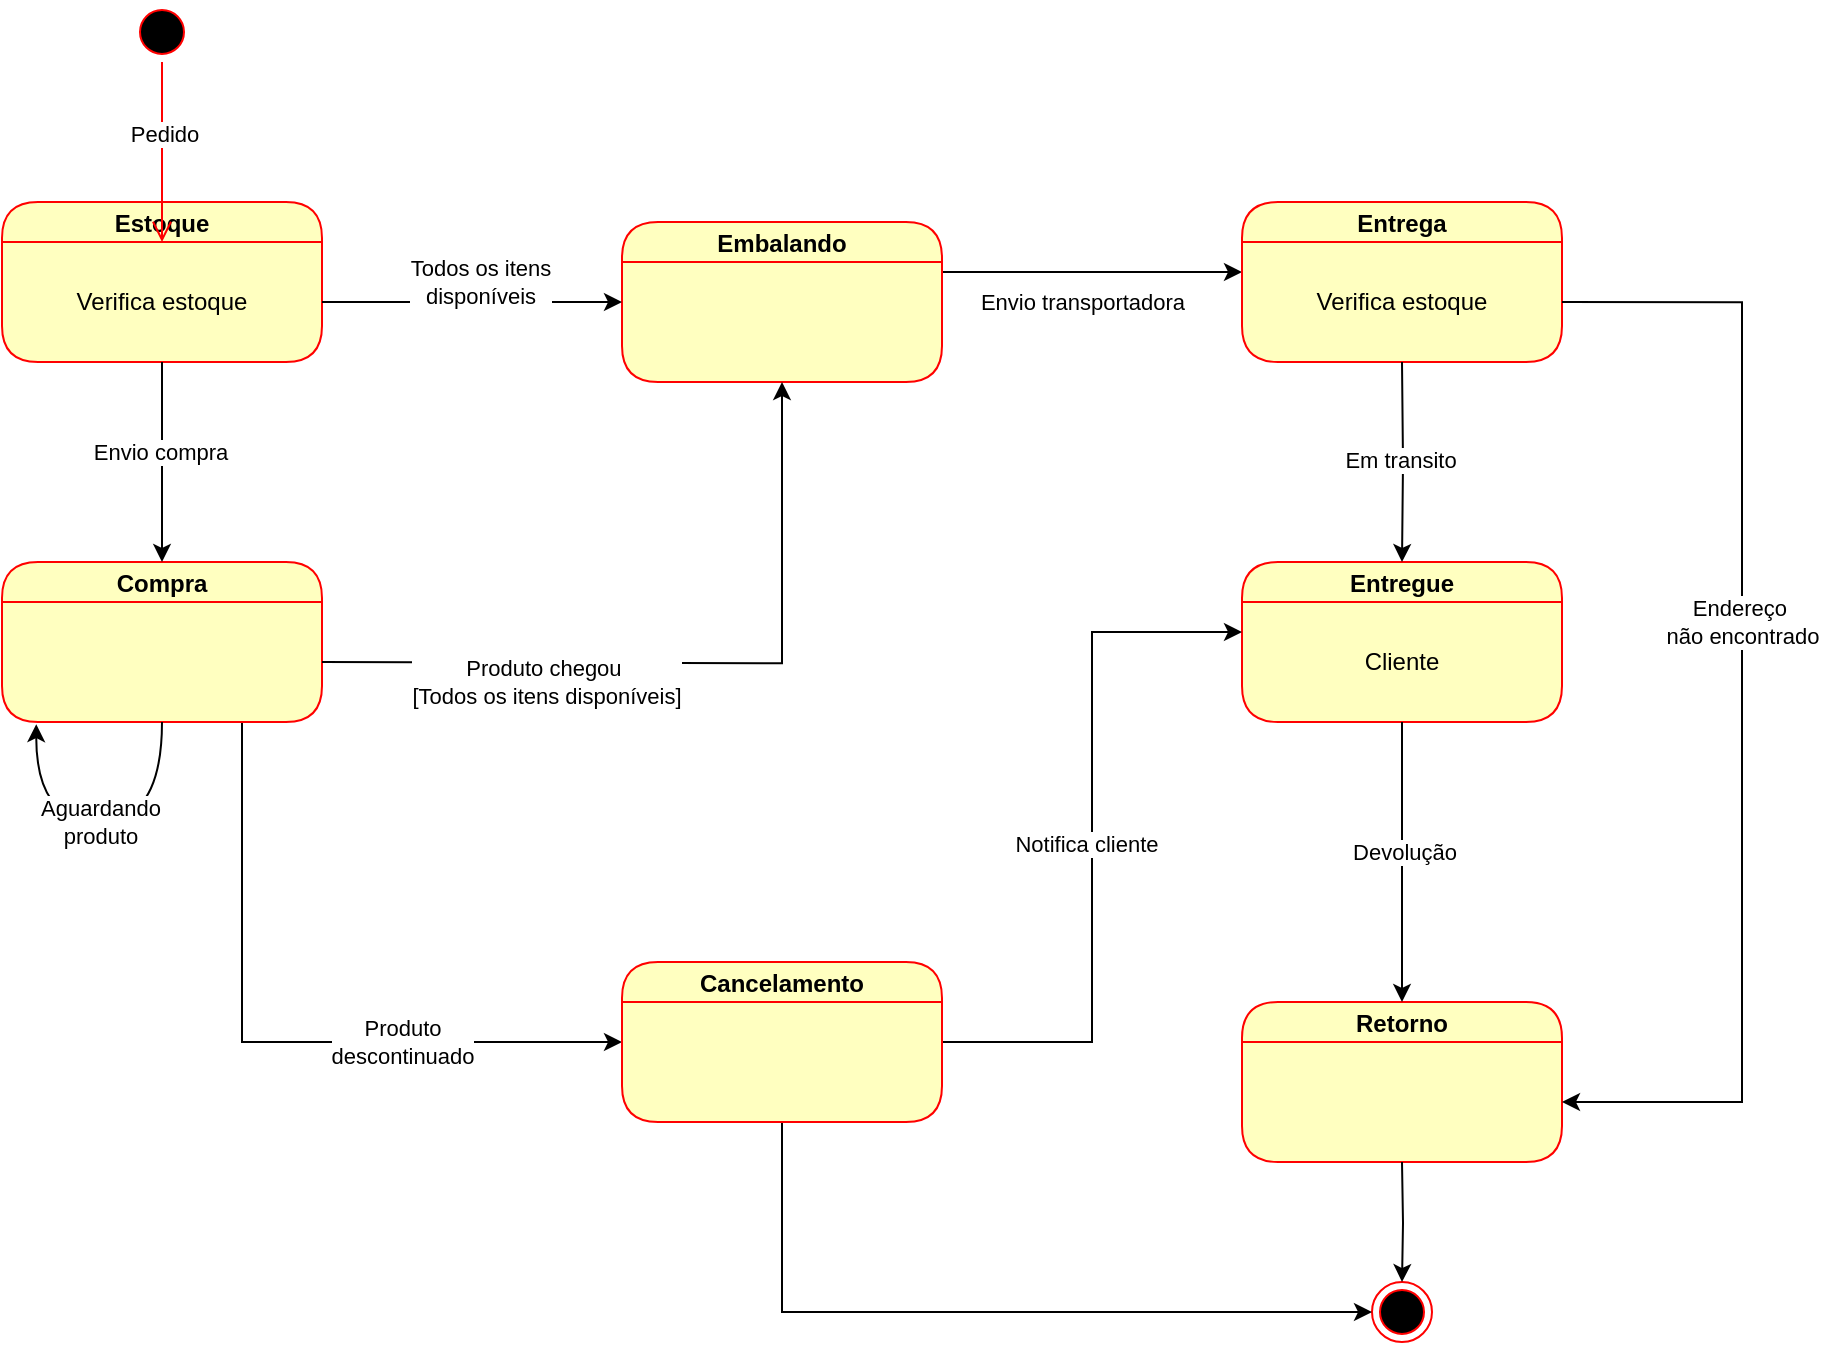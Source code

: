 <mxfile version="24.3.1" type="device" pages="2">
  <diagram name="diagrama de estados" id="BDiWVLQHdqGHwyEI2gKn">
    <mxGraphModel dx="2213" dy="751" grid="1" gridSize="10" guides="1" tooltips="1" connect="1" arrows="1" fold="1" page="1" pageScale="1" pageWidth="827" pageHeight="1169" math="0" shadow="0">
      <root>
        <mxCell id="0" />
        <mxCell id="1" parent="0" />
        <mxCell id="5ROhOXrqGgDLI-cNDyaA-4" value="Estoque" style="swimlane;fontStyle=1;align=center;verticalAlign=middle;childLayout=stackLayout;horizontal=1;startSize=20;horizontalStack=0;resizeParent=0;resizeLast=1;container=0;fontColor=#000000;collapsible=0;rounded=1;arcSize=30;strokeColor=#ff0000;fillColor=#ffffc0;swimlaneFillColor=#ffffc0;dropTarget=0;" parent="1" vertex="1">
          <mxGeometry x="-800" y="310" width="160" height="80" as="geometry" />
        </mxCell>
        <mxCell id="5ROhOXrqGgDLI-cNDyaA-5" value="Verifica estoque" style="text;html=1;strokeColor=none;fillColor=none;align=center;verticalAlign=middle;spacingLeft=4;spacingRight=4;whiteSpace=wrap;overflow=hidden;rotatable=0;fontColor=#000000;" parent="5ROhOXrqGgDLI-cNDyaA-4" vertex="1">
          <mxGeometry y="20" width="160" height="60" as="geometry" />
        </mxCell>
        <mxCell id="5ROhOXrqGgDLI-cNDyaA-6" value="" style="ellipse;html=1;shape=startState;fillColor=#000000;strokeColor=#ff0000;" parent="1" vertex="1">
          <mxGeometry x="-735" y="210" width="30" height="30" as="geometry" />
        </mxCell>
        <mxCell id="5ROhOXrqGgDLI-cNDyaA-7" value="Pedido" style="edgeStyle=orthogonalEdgeStyle;html=1;verticalAlign=bottom;endArrow=open;endSize=8;strokeColor=#ff0000;rounded=0;" parent="1" source="5ROhOXrqGgDLI-cNDyaA-6" edge="1">
          <mxGeometry relative="1" as="geometry">
            <mxPoint x="-720" y="330" as="targetPoint" />
          </mxGeometry>
        </mxCell>
        <mxCell id="5ROhOXrqGgDLI-cNDyaA-48" style="edgeStyle=orthogonalEdgeStyle;rounded=0;orthogonalLoop=1;jettySize=auto;html=1;entryX=0;entryY=0.5;entryDx=0;entryDy=0;exitX=0.75;exitY=1;exitDx=0;exitDy=0;" parent="1" source="5ROhOXrqGgDLI-cNDyaA-10" target="5ROhOXrqGgDLI-cNDyaA-46" edge="1">
          <mxGeometry relative="1" as="geometry" />
        </mxCell>
        <mxCell id="5ROhOXrqGgDLI-cNDyaA-49" value="Produto&lt;div&gt;descontinuado&lt;/div&gt;" style="edgeLabel;html=1;align=center;verticalAlign=middle;resizable=0;points=[];" parent="5ROhOXrqGgDLI-cNDyaA-48" vertex="1" connectable="0">
          <mxGeometry x="0.229" y="-2" relative="1" as="geometry">
            <mxPoint x="25" y="-2" as="offset" />
          </mxGeometry>
        </mxCell>
        <mxCell id="5ROhOXrqGgDLI-cNDyaA-10" value="Compra" style="swimlane;fontStyle=1;align=center;verticalAlign=middle;childLayout=stackLayout;horizontal=1;startSize=20;horizontalStack=0;resizeParent=0;resizeLast=1;container=0;fontColor=#000000;collapsible=0;rounded=1;arcSize=30;strokeColor=#ff0000;fillColor=#ffffc0;swimlaneFillColor=#ffffc0;dropTarget=0;" parent="1" vertex="1">
          <mxGeometry x="-800" y="490" width="160" height="80" as="geometry" />
        </mxCell>
        <mxCell id="5ROhOXrqGgDLI-cNDyaA-22" value="Aguardando&lt;div&gt;produto&lt;/div&gt;" style="edgeStyle=orthogonalEdgeStyle;rounded=0;orthogonalLoop=1;jettySize=auto;html=1;entryX=0.107;entryY=1.018;entryDx=0;entryDy=0;entryPerimeter=0;curved=1;exitX=0.5;exitY=1;exitDx=0;exitDy=0;" parent="5ROhOXrqGgDLI-cNDyaA-10" edge="1">
          <mxGeometry relative="1" as="geometry">
            <mxPoint x="80.0" y="80" as="sourcePoint" />
            <mxPoint x="17.12" y="81.08" as="targetPoint" />
            <Array as="points">
              <mxPoint x="80" y="130" />
              <mxPoint x="17" y="130" />
            </Array>
          </mxGeometry>
        </mxCell>
        <mxCell id="5ROhOXrqGgDLI-cNDyaA-12" style="edgeStyle=orthogonalEdgeStyle;rounded=0;orthogonalLoop=1;jettySize=auto;html=1;entryX=0.5;entryY=0;entryDx=0;entryDy=0;" parent="1" source="5ROhOXrqGgDLI-cNDyaA-5" target="5ROhOXrqGgDLI-cNDyaA-10" edge="1">
          <mxGeometry relative="1" as="geometry" />
        </mxCell>
        <mxCell id="5ROhOXrqGgDLI-cNDyaA-14" value="Envio compra" style="edgeLabel;html=1;align=center;verticalAlign=middle;resizable=0;points=[];" parent="5ROhOXrqGgDLI-cNDyaA-12" vertex="1" connectable="0">
          <mxGeometry x="-0.096" y="-1" relative="1" as="geometry">
            <mxPoint as="offset" />
          </mxGeometry>
        </mxCell>
        <mxCell id="5ROhOXrqGgDLI-cNDyaA-28" style="edgeStyle=orthogonalEdgeStyle;rounded=0;orthogonalLoop=1;jettySize=auto;html=1;entryX=0;entryY=0.25;entryDx=0;entryDy=0;" parent="1" edge="1">
          <mxGeometry relative="1" as="geometry">
            <mxPoint x="-350" y="345" as="sourcePoint" />
            <mxPoint x="-180" y="345" as="targetPoint" />
          </mxGeometry>
        </mxCell>
        <mxCell id="5ROhOXrqGgDLI-cNDyaA-29" value="Envio transportadora" style="edgeLabel;html=1;align=center;verticalAlign=middle;resizable=0;points=[];" parent="5ROhOXrqGgDLI-cNDyaA-28" vertex="1" connectable="0">
          <mxGeometry x="-0.075" y="4" relative="1" as="geometry">
            <mxPoint x="11" y="19" as="offset" />
          </mxGeometry>
        </mxCell>
        <mxCell id="5ROhOXrqGgDLI-cNDyaA-17" value="Embalando" style="swimlane;fontStyle=1;align=center;verticalAlign=middle;childLayout=stackLayout;horizontal=1;startSize=20;horizontalStack=0;resizeParent=0;resizeLast=1;container=0;fontColor=#000000;collapsible=0;rounded=1;arcSize=30;strokeColor=#ff0000;fillColor=#ffffc0;swimlaneFillColor=#ffffc0;dropTarget=0;" parent="1" vertex="1">
          <mxGeometry x="-490" y="320" width="160" height="80" as="geometry" />
        </mxCell>
        <mxCell id="5ROhOXrqGgDLI-cNDyaA-20" value="Produto chegou&amp;nbsp;&lt;div&gt;[Todos os itens disponíveis]&lt;/div&gt;" style="edgeStyle=orthogonalEdgeStyle;rounded=0;orthogonalLoop=1;jettySize=auto;html=1;entryX=0.5;entryY=1;entryDx=0;entryDy=0;" parent="1" target="5ROhOXrqGgDLI-cNDyaA-17" edge="1">
          <mxGeometry x="-0.39" y="-10" relative="1" as="geometry">
            <mxPoint x="-430" y="380" as="targetPoint" />
            <mxPoint x="-640.0" y="540.053" as="sourcePoint" />
            <mxPoint x="-1" as="offset" />
          </mxGeometry>
        </mxCell>
        <mxCell id="5ROhOXrqGgDLI-cNDyaA-19" value="Todos os itens&lt;div&gt;disponíveis&lt;/div&gt;" style="edgeStyle=orthogonalEdgeStyle;rounded=0;orthogonalLoop=1;jettySize=auto;html=1;entryX=0;entryY=0.5;entryDx=0;entryDy=0;" parent="1" source="5ROhOXrqGgDLI-cNDyaA-5" target="5ROhOXrqGgDLI-cNDyaA-17" edge="1">
          <mxGeometry x="0.053" y="10" relative="1" as="geometry">
            <mxPoint x="-450" y="360" as="targetPoint" />
            <mxPoint as="offset" />
          </mxGeometry>
        </mxCell>
        <mxCell id="5ROhOXrqGgDLI-cNDyaA-26" value="Entrega" style="swimlane;fontStyle=1;align=center;verticalAlign=middle;childLayout=stackLayout;horizontal=1;startSize=20;horizontalStack=0;resizeParent=0;resizeLast=1;container=0;fontColor=#000000;collapsible=0;rounded=1;arcSize=30;strokeColor=#ff0000;fillColor=#ffffc0;swimlaneFillColor=#ffffc0;dropTarget=0;" parent="1" vertex="1">
          <mxGeometry x="-180" y="310" width="160" height="80" as="geometry" />
        </mxCell>
        <mxCell id="5ROhOXrqGgDLI-cNDyaA-30" value="Verifica estoque" style="text;html=1;strokeColor=none;fillColor=none;align=center;verticalAlign=middle;spacingLeft=4;spacingRight=4;whiteSpace=wrap;overflow=hidden;rotatable=0;fontColor=#000000;" parent="5ROhOXrqGgDLI-cNDyaA-26" vertex="1">
          <mxGeometry y="20" width="160" height="60" as="geometry" />
        </mxCell>
        <mxCell id="5ROhOXrqGgDLI-cNDyaA-32" value="Entregue" style="swimlane;fontStyle=1;align=center;verticalAlign=middle;childLayout=stackLayout;horizontal=1;startSize=20;horizontalStack=0;resizeParent=0;resizeLast=1;container=0;fontColor=#000000;collapsible=0;rounded=1;arcSize=30;strokeColor=#ff0000;fillColor=#ffffc0;swimlaneFillColor=#ffffc0;dropTarget=0;" parent="1" vertex="1">
          <mxGeometry x="-180" y="490" width="160" height="80" as="geometry" />
        </mxCell>
        <mxCell id="5ROhOXrqGgDLI-cNDyaA-33" value="Cliente" style="text;html=1;strokeColor=none;fillColor=none;align=center;verticalAlign=middle;spacingLeft=4;spacingRight=4;whiteSpace=wrap;overflow=hidden;rotatable=0;fontColor=#000000;" parent="5ROhOXrqGgDLI-cNDyaA-32" vertex="1">
          <mxGeometry y="20" width="160" height="60" as="geometry" />
        </mxCell>
        <mxCell id="5ROhOXrqGgDLI-cNDyaA-34" value="Verifica estoque" style="text;html=1;strokeColor=none;fillColor=none;align=center;verticalAlign=middle;spacingLeft=4;spacingRight=4;whiteSpace=wrap;overflow=hidden;rotatable=0;fontColor=#000000;" parent="5ROhOXrqGgDLI-cNDyaA-32" vertex="1">
          <mxGeometry y="80" width="160" as="geometry" />
        </mxCell>
        <mxCell id="5ROhOXrqGgDLI-cNDyaA-35" value="Retorno" style="swimlane;fontStyle=1;align=center;verticalAlign=middle;childLayout=stackLayout;horizontal=1;startSize=20;horizontalStack=0;resizeParent=0;resizeLast=1;container=0;fontColor=#000000;collapsible=0;rounded=1;arcSize=30;strokeColor=#ff0000;fillColor=#ffffc0;swimlaneFillColor=#ffffc0;dropTarget=0;" parent="1" vertex="1">
          <mxGeometry x="-180" y="710" width="160" height="80" as="geometry" />
        </mxCell>
        <mxCell id="5ROhOXrqGgDLI-cNDyaA-38" style="edgeStyle=orthogonalEdgeStyle;rounded=0;orthogonalLoop=1;jettySize=auto;html=1;entryX=0.5;entryY=0;entryDx=0;entryDy=0;" parent="1" target="5ROhOXrqGgDLI-cNDyaA-32" edge="1">
          <mxGeometry relative="1" as="geometry">
            <mxPoint x="-100" y="390" as="sourcePoint" />
          </mxGeometry>
        </mxCell>
        <mxCell id="5ROhOXrqGgDLI-cNDyaA-39" value="Em transito" style="edgeLabel;html=1;align=center;verticalAlign=middle;resizable=0;points=[];" parent="5ROhOXrqGgDLI-cNDyaA-38" vertex="1" connectable="0">
          <mxGeometry x="-0.024" y="-2" relative="1" as="geometry">
            <mxPoint as="offset" />
          </mxGeometry>
        </mxCell>
        <mxCell id="5ROhOXrqGgDLI-cNDyaA-40" style="edgeStyle=orthogonalEdgeStyle;rounded=0;orthogonalLoop=1;jettySize=auto;html=1;entryX=0.5;entryY=0;entryDx=0;entryDy=0;" parent="1" source="5ROhOXrqGgDLI-cNDyaA-33" target="5ROhOXrqGgDLI-cNDyaA-35" edge="1">
          <mxGeometry relative="1" as="geometry" />
        </mxCell>
        <mxCell id="5ROhOXrqGgDLI-cNDyaA-41" value="Devolução" style="edgeLabel;html=1;align=center;verticalAlign=middle;resizable=0;points=[];" parent="5ROhOXrqGgDLI-cNDyaA-40" vertex="1" connectable="0">
          <mxGeometry x="-0.08" y="1" relative="1" as="geometry">
            <mxPoint as="offset" />
          </mxGeometry>
        </mxCell>
        <mxCell id="5ROhOXrqGgDLI-cNDyaA-42" style="edgeStyle=orthogonalEdgeStyle;rounded=0;orthogonalLoop=1;jettySize=auto;html=1;entryX=1;entryY=0.5;entryDx=0;entryDy=0;" parent="1" edge="1">
          <mxGeometry relative="1" as="geometry">
            <mxPoint x="-20" y="360.053" as="sourcePoint" />
            <mxPoint x="-20" y="760" as="targetPoint" />
            <Array as="points">
              <mxPoint x="70" y="360" />
              <mxPoint x="70" y="760" />
            </Array>
          </mxGeometry>
        </mxCell>
        <mxCell id="5ROhOXrqGgDLI-cNDyaA-43" value="Endereço&amp;nbsp;&lt;div&gt;não encontrado&lt;/div&gt;" style="edgeLabel;html=1;align=center;verticalAlign=middle;resizable=0;points=[];" parent="5ROhOXrqGgDLI-cNDyaA-42" vertex="1" connectable="0">
          <mxGeometry x="-0.14" relative="1" as="geometry">
            <mxPoint as="offset" />
          </mxGeometry>
        </mxCell>
        <mxCell id="5ROhOXrqGgDLI-cNDyaA-44" value="" style="ellipse;html=1;shape=endState;fillColor=#000000;strokeColor=#ff0000;" parent="1" vertex="1">
          <mxGeometry x="-115" y="850" width="30" height="30" as="geometry" />
        </mxCell>
        <mxCell id="5ROhOXrqGgDLI-cNDyaA-45" style="edgeStyle=orthogonalEdgeStyle;rounded=0;orthogonalLoop=1;jettySize=auto;html=1;entryX=0.5;entryY=0;entryDx=0;entryDy=0;" parent="1" target="5ROhOXrqGgDLI-cNDyaA-44" edge="1">
          <mxGeometry relative="1" as="geometry">
            <mxPoint x="-100" y="790.0" as="sourcePoint" />
          </mxGeometry>
        </mxCell>
        <mxCell id="5ROhOXrqGgDLI-cNDyaA-50" style="edgeStyle=orthogonalEdgeStyle;rounded=0;orthogonalLoop=1;jettySize=auto;html=1;entryX=0;entryY=0.25;entryDx=0;entryDy=0;" parent="1" source="5ROhOXrqGgDLI-cNDyaA-46" target="5ROhOXrqGgDLI-cNDyaA-33" edge="1">
          <mxGeometry relative="1" as="geometry" />
        </mxCell>
        <mxCell id="5ROhOXrqGgDLI-cNDyaA-51" value="Notifica cliente" style="edgeLabel;html=1;align=center;verticalAlign=middle;resizable=0;points=[];" parent="5ROhOXrqGgDLI-cNDyaA-50" vertex="1" connectable="0">
          <mxGeometry x="-0.02" y="3" relative="1" as="geometry">
            <mxPoint as="offset" />
          </mxGeometry>
        </mxCell>
        <mxCell id="5ROhOXrqGgDLI-cNDyaA-52" style="edgeStyle=orthogonalEdgeStyle;rounded=0;orthogonalLoop=1;jettySize=auto;html=1;entryX=0;entryY=0.5;entryDx=0;entryDy=0;exitX=0.5;exitY=1;exitDx=0;exitDy=0;" parent="1" source="5ROhOXrqGgDLI-cNDyaA-46" target="5ROhOXrqGgDLI-cNDyaA-44" edge="1">
          <mxGeometry relative="1" as="geometry">
            <Array as="points">
              <mxPoint x="-410" y="865" />
            </Array>
          </mxGeometry>
        </mxCell>
        <mxCell id="5ROhOXrqGgDLI-cNDyaA-46" value="Cancelamento" style="swimlane;fontStyle=1;align=center;verticalAlign=middle;childLayout=stackLayout;horizontal=1;startSize=20;horizontalStack=0;resizeParent=0;resizeLast=1;container=0;fontColor=#000000;collapsible=0;rounded=1;arcSize=30;strokeColor=#ff0000;fillColor=#ffffc0;swimlaneFillColor=#ffffc0;dropTarget=0;" parent="1" vertex="1">
          <mxGeometry x="-490" y="690" width="160" height="80" as="geometry" />
        </mxCell>
      </root>
    </mxGraphModel>
  </diagram>
  <diagram id="H4-NFicy2do5_BnnwnIX" name="diagrama de atividade">
    <mxGraphModel dx="1386" dy="751" grid="1" gridSize="10" guides="1" tooltips="1" connect="1" arrows="1" fold="1" page="1" pageScale="1" pageWidth="827" pageHeight="1169" math="0" shadow="0">
      <root>
        <mxCell id="0" />
        <mxCell id="1" parent="0" />
        <mxCell id="uwD5N9PfuefiLgvS4Deh-1" value="" style="ellipse;html=1;shape=startState;fillColor=#000000;strokeColor=#ff0000;" vertex="1" parent="1">
          <mxGeometry x="365" y="30" width="30" height="30" as="geometry" />
        </mxCell>
        <mxCell id="uwD5N9PfuefiLgvS4Deh-2" value="" style="edgeStyle=orthogonalEdgeStyle;html=1;verticalAlign=bottom;endArrow=open;endSize=8;strokeColor=#ff0000;rounded=0;" edge="1" source="uwD5N9PfuefiLgvS4Deh-1" parent="1">
          <mxGeometry relative="1" as="geometry">
            <mxPoint x="380" y="120" as="targetPoint" />
          </mxGeometry>
        </mxCell>
      </root>
    </mxGraphModel>
  </diagram>
</mxfile>
